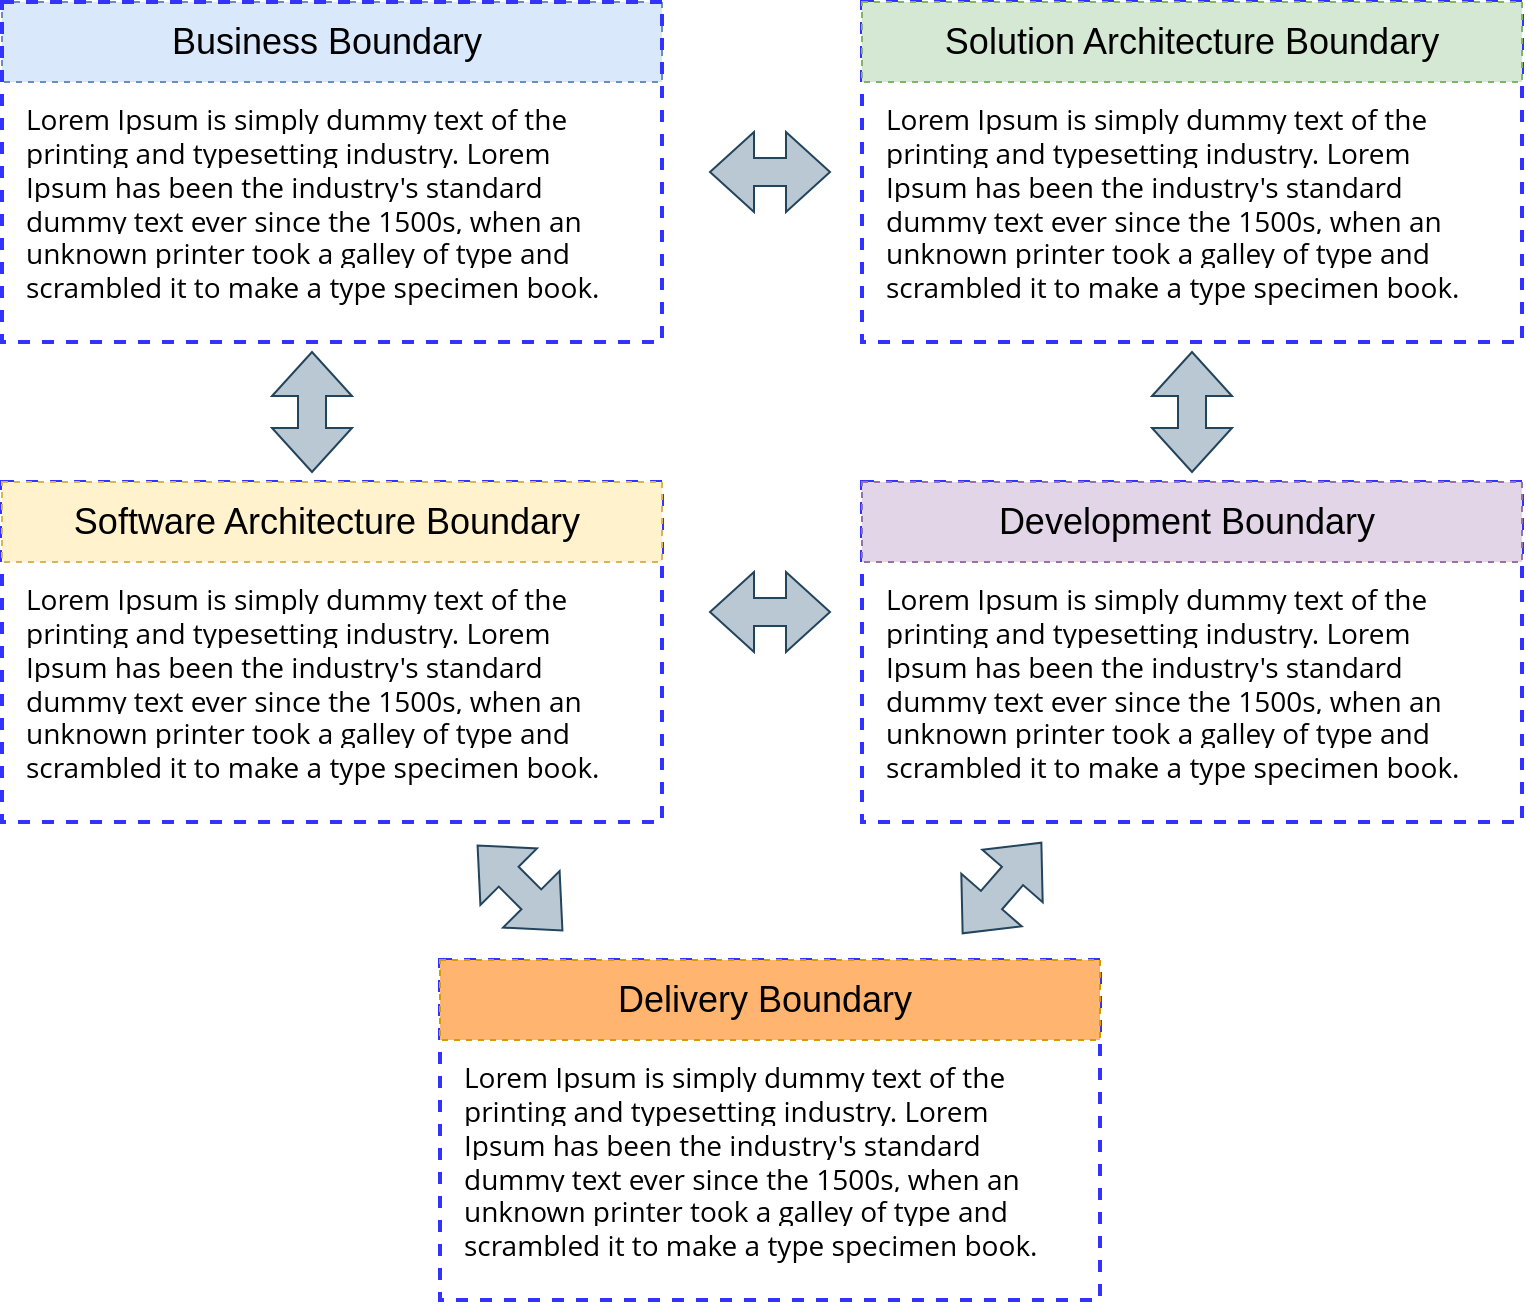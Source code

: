 <mxfile version="14.4.2" type="device"><diagram id="Oz1pxEKi8darIY-afutS" name="Página-1"><mxGraphModel dx="1038" dy="607" grid="1" gridSize="10" guides="1" tooltips="1" connect="1" arrows="1" fold="1" page="1" pageScale="1" pageWidth="827" pageHeight="1169" math="0" shadow="0"><root><mxCell id="0"/><mxCell id="1" parent="0"/><mxCell id="ER_gcH9ggEvShT9MdOTU-3" value="" style="rounded=0;whiteSpace=wrap;html=1;dashed=1;fillColor=none;strokeColor=#3333FF;strokeWidth=2;" vertex="1" parent="1"><mxGeometry x="460" y="80" width="330" height="170" as="geometry"/></mxCell><mxCell id="v-x4CfVWVhVUCC3SoPK2-3" value="&lt;div&gt;&lt;font style=&quot;font-size: 18px&quot;&gt;Business Boundary&amp;nbsp;&lt;/font&gt;&lt;/div&gt;" style="text;html=1;strokeColor=#6c8ebf;fillColor=#dae8fc;align=center;verticalAlign=middle;whiteSpace=wrap;rounded=0;dashed=1;" parent="1" vertex="1"><mxGeometry x="30" y="80" width="330" height="40" as="geometry"/></mxCell><mxCell id="v-x4CfVWVhVUCC3SoPK2-1" value="" style="rounded=0;whiteSpace=wrap;html=1;dashed=1;fillColor=none;strokeColor=#3333FF;strokeWidth=2;" parent="1" vertex="1"><mxGeometry x="30" y="80" width="330" height="170" as="geometry"/></mxCell><mxCell id="v-x4CfVWVhVUCC3SoPK2-51" value="" style="html=1;shadow=0;dashed=0;align=center;verticalAlign=middle;shape=mxgraph.arrows2.twoWayArrow;dy=0.65;dx=22;fillColor=#bac8d3;strokeColor=#23445d;" parent="1" vertex="1"><mxGeometry x="384" y="145" width="60" height="40" as="geometry"/></mxCell><mxCell id="ER_gcH9ggEvShT9MdOTU-1" value="&lt;font style=&quot;font-size: 14px&quot;&gt;&lt;span style=&quot;margin: 0px ; padding: 0px ; font-family: &amp;#34;open sans&amp;#34; , &amp;#34;arial&amp;#34; , sans-serif ; background-color: rgb(255 , 255 , 255)&quot;&gt;Lorem Ipsum&lt;/span&gt;&lt;span style=&quot;font-family: &amp;#34;open sans&amp;#34; , &amp;#34;arial&amp;#34; , sans-serif ; background-color: rgb(255 , 255 , 255)&quot;&gt;&amp;nbsp;is simply dummy text of the printing and typesetting industry. Lorem Ipsum has been the industry's standard dummy text ever since the 1500s, when an unknown printer took a galley of type and scrambled it to make a type specimen book.&lt;/span&gt;&lt;/font&gt;" style="text;html=1;strokeColor=none;fillColor=none;align=left;verticalAlign=middle;whiteSpace=wrap;rounded=0;" vertex="1" parent="1"><mxGeometry x="40" y="111" width="290" height="139" as="geometry"/></mxCell><mxCell id="ER_gcH9ggEvShT9MdOTU-2" value="&lt;span style=&quot;font-size: 18px&quot;&gt;Solution Architecture Boundary&lt;/span&gt;" style="text;html=1;strokeColor=#82b366;fillColor=#d5e8d4;align=center;verticalAlign=middle;whiteSpace=wrap;rounded=0;dashed=1;" vertex="1" parent="1"><mxGeometry x="460" y="80" width="330" height="40" as="geometry"/></mxCell><mxCell id="ER_gcH9ggEvShT9MdOTU-4" value="&lt;font style=&quot;font-size: 14px&quot;&gt;&lt;span style=&quot;margin: 0px ; padding: 0px ; font-family: &amp;#34;open sans&amp;#34; , &amp;#34;arial&amp;#34; , sans-serif ; background-color: rgb(255 , 255 , 255)&quot;&gt;Lorem Ipsum&lt;/span&gt;&lt;span style=&quot;font-family: &amp;#34;open sans&amp;#34; , &amp;#34;arial&amp;#34; , sans-serif ; background-color: rgb(255 , 255 , 255)&quot;&gt;&amp;nbsp;is simply dummy text of the printing and typesetting industry. Lorem Ipsum has been the industry's standard dummy text ever since the 1500s, when an unknown printer took a galley of type and scrambled it to make a type specimen book.&lt;/span&gt;&lt;/font&gt;" style="text;html=1;strokeColor=none;fillColor=none;align=left;verticalAlign=middle;whiteSpace=wrap;rounded=0;" vertex="1" parent="1"><mxGeometry x="470" y="111" width="290" height="139" as="geometry"/></mxCell><mxCell id="ER_gcH9ggEvShT9MdOTU-8" value="" style="rounded=0;whiteSpace=wrap;html=1;dashed=1;fillColor=none;strokeColor=#3333FF;strokeWidth=2;" vertex="1" parent="1"><mxGeometry x="30" y="320" width="330" height="170" as="geometry"/></mxCell><mxCell id="ER_gcH9ggEvShT9MdOTU-10" value="&lt;span style=&quot;font-size: 18px&quot;&gt;Software Architecture Boundary&amp;nbsp;&lt;/span&gt;" style="text;html=1;strokeColor=#d6b656;fillColor=#fff2cc;align=center;verticalAlign=middle;whiteSpace=wrap;rounded=0;dashed=1;" vertex="1" parent="1"><mxGeometry x="30" y="320" width="330" height="40" as="geometry"/></mxCell><mxCell id="ER_gcH9ggEvShT9MdOTU-11" value="&lt;font style=&quot;font-size: 14px&quot;&gt;&lt;span style=&quot;margin: 0px ; padding: 0px ; font-family: &amp;#34;open sans&amp;#34; , &amp;#34;arial&amp;#34; , sans-serif ; background-color: rgb(255 , 255 , 255)&quot;&gt;Lorem Ipsum&lt;/span&gt;&lt;span style=&quot;font-family: &amp;#34;open sans&amp;#34; , &amp;#34;arial&amp;#34; , sans-serif ; background-color: rgb(255 , 255 , 255)&quot;&gt;&amp;nbsp;is simply dummy text of the printing and typesetting industry. Lorem Ipsum has been the industry's standard dummy text ever since the 1500s, when an unknown printer took a galley of type and scrambled it to make a type specimen book.&lt;/span&gt;&lt;/font&gt;" style="text;html=1;strokeColor=none;fillColor=none;align=left;verticalAlign=middle;whiteSpace=wrap;rounded=0;" vertex="1" parent="1"><mxGeometry x="40" y="351" width="290" height="139" as="geometry"/></mxCell><mxCell id="ER_gcH9ggEvShT9MdOTU-12" value="" style="rounded=0;whiteSpace=wrap;html=1;dashed=1;fillColor=none;strokeColor=#3333FF;strokeWidth=2;" vertex="1" parent="1"><mxGeometry x="460" y="320" width="330" height="170" as="geometry"/></mxCell><mxCell id="ER_gcH9ggEvShT9MdOTU-14" value="&lt;span style=&quot;font-size: 18px&quot;&gt;Development&amp;nbsp;Boundary&amp;nbsp;&lt;/span&gt;" style="text;html=1;strokeColor=#9673a6;fillColor=#e1d5e7;align=center;verticalAlign=middle;whiteSpace=wrap;rounded=0;dashed=1;" vertex="1" parent="1"><mxGeometry x="460" y="320" width="330" height="40" as="geometry"/></mxCell><mxCell id="ER_gcH9ggEvShT9MdOTU-15" value="&lt;font style=&quot;font-size: 14px&quot;&gt;&lt;span style=&quot;margin: 0px ; padding: 0px ; font-family: &amp;#34;open sans&amp;#34; , &amp;#34;arial&amp;#34; , sans-serif ; background-color: rgb(255 , 255 , 255)&quot;&gt;Lorem Ipsum&lt;/span&gt;&lt;span style=&quot;font-family: &amp;#34;open sans&amp;#34; , &amp;#34;arial&amp;#34; , sans-serif ; background-color: rgb(255 , 255 , 255)&quot;&gt;&amp;nbsp;is simply dummy text of the printing and typesetting industry. Lorem Ipsum has been the industry's standard dummy text ever since the 1500s, when an unknown printer took a galley of type and scrambled it to make a type specimen book.&lt;/span&gt;&lt;/font&gt;" style="text;html=1;strokeColor=none;fillColor=none;align=left;verticalAlign=middle;whiteSpace=wrap;rounded=0;" vertex="1" parent="1"><mxGeometry x="470" y="351" width="290" height="139" as="geometry"/></mxCell><mxCell id="ER_gcH9ggEvShT9MdOTU-16" value="" style="rounded=0;whiteSpace=wrap;html=1;dashed=1;fillColor=none;strokeColor=#3333FF;strokeWidth=2;" vertex="1" parent="1"><mxGeometry x="249" y="559" width="330" height="170" as="geometry"/></mxCell><mxCell id="ER_gcH9ggEvShT9MdOTU-17" value="" style="html=1;shadow=0;dashed=0;align=center;verticalAlign=middle;shape=mxgraph.arrows2.twoWayArrow;dy=0.65;dx=22;fillColor=#bac8d3;strokeColor=#23445d;" vertex="1" parent="1"><mxGeometry x="384" y="365" width="60" height="40" as="geometry"/></mxCell><mxCell id="ER_gcH9ggEvShT9MdOTU-18" value="&lt;span style=&quot;font-size: 18px&quot;&gt;Delivery Boundary&amp;nbsp;&lt;/span&gt;" style="text;html=1;strokeColor=#d79b00;align=center;verticalAlign=middle;whiteSpace=wrap;rounded=0;dashed=1;fillColor=#FFB570;" vertex="1" parent="1"><mxGeometry x="249" y="559" width="330" height="40" as="geometry"/></mxCell><mxCell id="ER_gcH9ggEvShT9MdOTU-19" value="&lt;font style=&quot;font-size: 14px&quot;&gt;&lt;span style=&quot;margin: 0px ; padding: 0px ; font-family: &amp;#34;open sans&amp;#34; , &amp;#34;arial&amp;#34; , sans-serif ; background-color: rgb(255 , 255 , 255)&quot;&gt;Lorem Ipsum&lt;/span&gt;&lt;span style=&quot;font-family: &amp;#34;open sans&amp;#34; , &amp;#34;arial&amp;#34; , sans-serif ; background-color: rgb(255 , 255 , 255)&quot;&gt;&amp;nbsp;is simply dummy text of the printing and typesetting industry. Lorem Ipsum has been the industry's standard dummy text ever since the 1500s, when an unknown printer took a galley of type and scrambled it to make a type specimen book.&lt;/span&gt;&lt;/font&gt;" style="text;html=1;strokeColor=none;fillColor=none;align=left;verticalAlign=middle;whiteSpace=wrap;rounded=0;" vertex="1" parent="1"><mxGeometry x="259" y="590" width="290" height="139" as="geometry"/></mxCell><mxCell id="ER_gcH9ggEvShT9MdOTU-20" value="" style="html=1;shadow=0;dashed=0;align=center;verticalAlign=middle;shape=mxgraph.arrows2.twoWayArrow;dy=0.65;dx=22;fillColor=#bac8d3;strokeColor=#23445d;rotation=-90;" vertex="1" parent="1"><mxGeometry x="155" y="265" width="60" height="40" as="geometry"/></mxCell><mxCell id="ER_gcH9ggEvShT9MdOTU-21" value="" style="html=1;shadow=0;dashed=0;align=center;verticalAlign=middle;shape=mxgraph.arrows2.twoWayArrow;dy=0.65;dx=22;fillColor=#bac8d3;strokeColor=#23445d;rotation=-90;" vertex="1" parent="1"><mxGeometry x="595" y="265" width="60" height="40" as="geometry"/></mxCell><mxCell id="ER_gcH9ggEvShT9MdOTU-22" value="" style="html=1;shadow=0;dashed=0;align=center;verticalAlign=middle;shape=mxgraph.arrows2.twoWayArrow;dy=0.65;dx=22;fillColor=#bac8d3;strokeColor=#23445d;rotation=45;" vertex="1" parent="1"><mxGeometry x="259" y="503" width="60" height="40" as="geometry"/></mxCell><mxCell id="ER_gcH9ggEvShT9MdOTU-23" value="" style="html=1;shadow=0;dashed=0;align=center;verticalAlign=middle;shape=mxgraph.arrows2.twoWayArrow;dy=0.65;dx=22;fillColor=#bac8d3;strokeColor=#23445d;rotation=-49;" vertex="1" parent="1"><mxGeometry x="500" y="503" width="60" height="40" as="geometry"/></mxCell></root></mxGraphModel></diagram></mxfile>